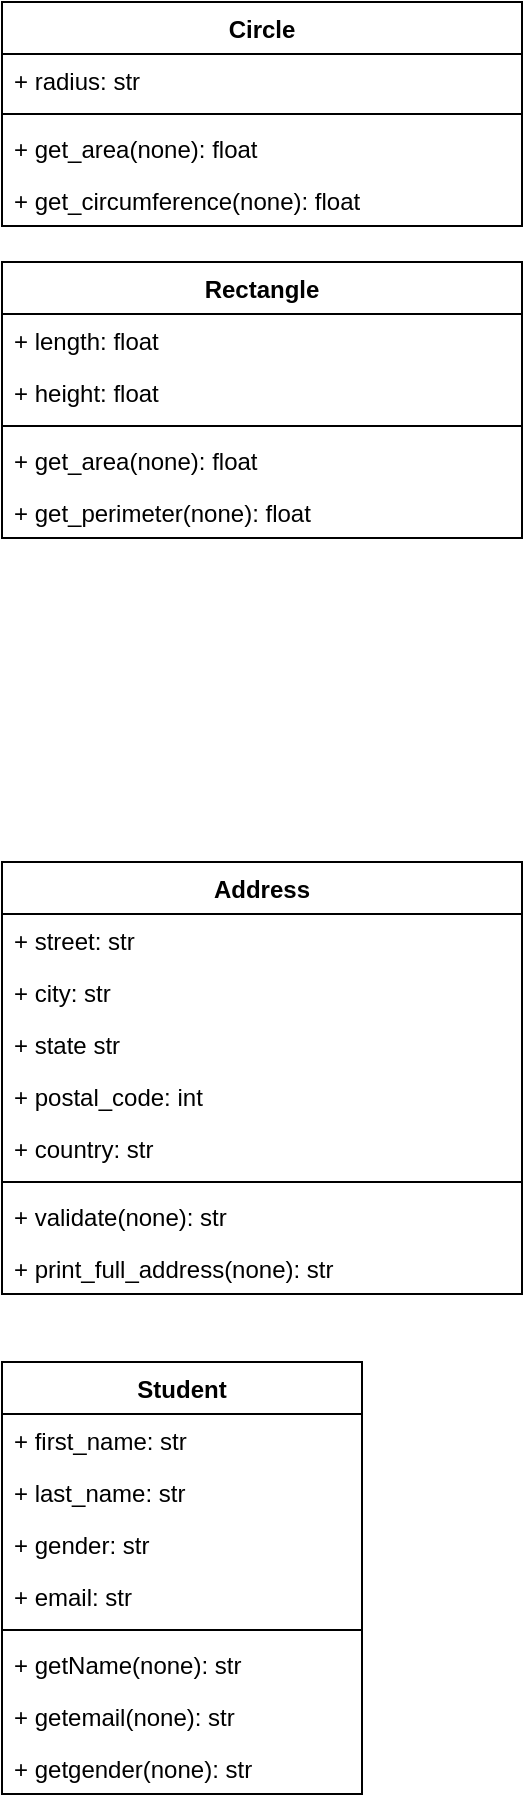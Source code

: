 <mxfile version="14.5.1" type="github">
  <diagram id="C5RBs43oDa-KdzZeNtuy" name="Page-1">
    <mxGraphModel dx="1408" dy="808" grid="1" gridSize="10" guides="1" tooltips="1" connect="1" arrows="1" fold="1" page="1" pageScale="1" pageWidth="827" pageHeight="1169" math="0" shadow="0">
      <root>
        <mxCell id="WIyWlLk6GJQsqaUBKTNV-0" />
        <mxCell id="WIyWlLk6GJQsqaUBKTNV-1" parent="WIyWlLk6GJQsqaUBKTNV-0" />
        <mxCell id="QCE50cmt4et3kZU7Q80q-0" value="Student" style="swimlane;fontStyle=1;align=center;verticalAlign=top;childLayout=stackLayout;horizontal=1;startSize=26;horizontalStack=0;resizeParent=1;resizeParentMax=0;resizeLast=0;collapsible=1;marginBottom=0;" vertex="1" parent="WIyWlLk6GJQsqaUBKTNV-1">
          <mxGeometry x="10" y="710" width="180" height="216" as="geometry" />
        </mxCell>
        <mxCell id="QCE50cmt4et3kZU7Q80q-1" value="+ first_name: str" style="text;strokeColor=none;fillColor=none;align=left;verticalAlign=top;spacingLeft=4;spacingRight=4;overflow=hidden;rotatable=0;points=[[0,0.5],[1,0.5]];portConstraint=eastwest;" vertex="1" parent="QCE50cmt4et3kZU7Q80q-0">
          <mxGeometry y="26" width="180" height="26" as="geometry" />
        </mxCell>
        <mxCell id="QCE50cmt4et3kZU7Q80q-7" value="+ last_name: str" style="text;strokeColor=none;fillColor=none;align=left;verticalAlign=top;spacingLeft=4;spacingRight=4;overflow=hidden;rotatable=0;points=[[0,0.5],[1,0.5]];portConstraint=eastwest;" vertex="1" parent="QCE50cmt4et3kZU7Q80q-0">
          <mxGeometry y="52" width="180" height="26" as="geometry" />
        </mxCell>
        <mxCell id="QCE50cmt4et3kZU7Q80q-8" value="+ gender: str" style="text;strokeColor=none;fillColor=none;align=left;verticalAlign=top;spacingLeft=4;spacingRight=4;overflow=hidden;rotatable=0;points=[[0,0.5],[1,0.5]];portConstraint=eastwest;" vertex="1" parent="QCE50cmt4et3kZU7Q80q-0">
          <mxGeometry y="78" width="180" height="26" as="geometry" />
        </mxCell>
        <mxCell id="QCE50cmt4et3kZU7Q80q-9" value="+ email: str" style="text;strokeColor=none;fillColor=none;align=left;verticalAlign=top;spacingLeft=4;spacingRight=4;overflow=hidden;rotatable=0;points=[[0,0.5],[1,0.5]];portConstraint=eastwest;" vertex="1" parent="QCE50cmt4et3kZU7Q80q-0">
          <mxGeometry y="104" width="180" height="26" as="geometry" />
        </mxCell>
        <mxCell id="QCE50cmt4et3kZU7Q80q-2" value="" style="line;strokeWidth=1;fillColor=none;align=left;verticalAlign=middle;spacingTop=-1;spacingLeft=3;spacingRight=3;rotatable=0;labelPosition=right;points=[];portConstraint=eastwest;" vertex="1" parent="QCE50cmt4et3kZU7Q80q-0">
          <mxGeometry y="130" width="180" height="8" as="geometry" />
        </mxCell>
        <mxCell id="QCE50cmt4et3kZU7Q80q-3" value="+ getName(none): str" style="text;strokeColor=none;fillColor=none;align=left;verticalAlign=top;spacingLeft=4;spacingRight=4;overflow=hidden;rotatable=0;points=[[0,0.5],[1,0.5]];portConstraint=eastwest;" vertex="1" parent="QCE50cmt4et3kZU7Q80q-0">
          <mxGeometry y="138" width="180" height="26" as="geometry" />
        </mxCell>
        <mxCell id="QCE50cmt4et3kZU7Q80q-10" value="+ getemail(none): str" style="text;strokeColor=none;fillColor=none;align=left;verticalAlign=top;spacingLeft=4;spacingRight=4;overflow=hidden;rotatable=0;points=[[0,0.5],[1,0.5]];portConstraint=eastwest;" vertex="1" parent="QCE50cmt4et3kZU7Q80q-0">
          <mxGeometry y="164" width="180" height="26" as="geometry" />
        </mxCell>
        <mxCell id="QCE50cmt4et3kZU7Q80q-12" value="+ getgender(none): str" style="text;strokeColor=none;fillColor=none;align=left;verticalAlign=top;spacingLeft=4;spacingRight=4;overflow=hidden;rotatable=0;points=[[0,0.5],[1,0.5]];portConstraint=eastwest;" vertex="1" parent="QCE50cmt4et3kZU7Q80q-0">
          <mxGeometry y="190" width="180" height="26" as="geometry" />
        </mxCell>
        <mxCell id="QCE50cmt4et3kZU7Q80q-13" value="Circle" style="swimlane;fontStyle=1;align=center;verticalAlign=top;childLayout=stackLayout;horizontal=1;startSize=26;horizontalStack=0;resizeParent=1;resizeParentMax=0;resizeLast=0;collapsible=1;marginBottom=0;shadow=0;" vertex="1" parent="WIyWlLk6GJQsqaUBKTNV-1">
          <mxGeometry x="10" y="30" width="260" height="112" as="geometry" />
        </mxCell>
        <mxCell id="QCE50cmt4et3kZU7Q80q-14" value="+ radius: str" style="text;strokeColor=none;fillColor=none;align=left;verticalAlign=top;spacingLeft=4;spacingRight=4;overflow=hidden;rotatable=0;points=[[0,0.5],[1,0.5]];portConstraint=eastwest;" vertex="1" parent="QCE50cmt4et3kZU7Q80q-13">
          <mxGeometry y="26" width="260" height="26" as="geometry" />
        </mxCell>
        <mxCell id="QCE50cmt4et3kZU7Q80q-15" value="" style="line;strokeWidth=1;fillColor=none;align=left;verticalAlign=middle;spacingTop=-1;spacingLeft=3;spacingRight=3;rotatable=0;labelPosition=right;points=[];portConstraint=eastwest;" vertex="1" parent="QCE50cmt4et3kZU7Q80q-13">
          <mxGeometry y="52" width="260" height="8" as="geometry" />
        </mxCell>
        <mxCell id="QCE50cmt4et3kZU7Q80q-16" value="+ get_area(none): float" style="text;strokeColor=none;fillColor=none;align=left;verticalAlign=top;spacingLeft=4;spacingRight=4;overflow=hidden;rotatable=0;points=[[0,0.5],[1,0.5]];portConstraint=eastwest;" vertex="1" parent="QCE50cmt4et3kZU7Q80q-13">
          <mxGeometry y="60" width="260" height="26" as="geometry" />
        </mxCell>
        <mxCell id="QCE50cmt4et3kZU7Q80q-17" value="+ get_circumference(none): float" style="text;strokeColor=none;fillColor=none;align=left;verticalAlign=top;spacingLeft=4;spacingRight=4;overflow=hidden;rotatable=0;points=[[0,0.5],[1,0.5]];portConstraint=eastwest;" vertex="1" parent="QCE50cmt4et3kZU7Q80q-13">
          <mxGeometry y="86" width="260" height="26" as="geometry" />
        </mxCell>
        <mxCell id="QCE50cmt4et3kZU7Q80q-18" value="Rectangle" style="swimlane;fontStyle=1;align=center;verticalAlign=top;childLayout=stackLayout;horizontal=1;startSize=26;horizontalStack=0;resizeParent=1;resizeParentMax=0;resizeLast=0;collapsible=1;marginBottom=0;shadow=0;" vertex="1" parent="WIyWlLk6GJQsqaUBKTNV-1">
          <mxGeometry x="10" y="160" width="260" height="138" as="geometry" />
        </mxCell>
        <mxCell id="QCE50cmt4et3kZU7Q80q-19" value="+ length: float" style="text;strokeColor=none;fillColor=none;align=left;verticalAlign=top;spacingLeft=4;spacingRight=4;overflow=hidden;rotatable=0;points=[[0,0.5],[1,0.5]];portConstraint=eastwest;" vertex="1" parent="QCE50cmt4et3kZU7Q80q-18">
          <mxGeometry y="26" width="260" height="26" as="geometry" />
        </mxCell>
        <mxCell id="QCE50cmt4et3kZU7Q80q-23" value="+ height: float" style="text;strokeColor=none;fillColor=none;align=left;verticalAlign=top;spacingLeft=4;spacingRight=4;overflow=hidden;rotatable=0;points=[[0,0.5],[1,0.5]];portConstraint=eastwest;" vertex="1" parent="QCE50cmt4et3kZU7Q80q-18">
          <mxGeometry y="52" width="260" height="26" as="geometry" />
        </mxCell>
        <mxCell id="QCE50cmt4et3kZU7Q80q-20" value="" style="line;strokeWidth=1;fillColor=none;align=left;verticalAlign=middle;spacingTop=-1;spacingLeft=3;spacingRight=3;rotatable=0;labelPosition=right;points=[];portConstraint=eastwest;" vertex="1" parent="QCE50cmt4et3kZU7Q80q-18">
          <mxGeometry y="78" width="260" height="8" as="geometry" />
        </mxCell>
        <mxCell id="QCE50cmt4et3kZU7Q80q-21" value="+ get_area(none): float" style="text;strokeColor=none;fillColor=none;align=left;verticalAlign=top;spacingLeft=4;spacingRight=4;overflow=hidden;rotatable=0;points=[[0,0.5],[1,0.5]];portConstraint=eastwest;" vertex="1" parent="QCE50cmt4et3kZU7Q80q-18">
          <mxGeometry y="86" width="260" height="26" as="geometry" />
        </mxCell>
        <mxCell id="QCE50cmt4et3kZU7Q80q-22" value="+ get_perimeter(none): float" style="text;strokeColor=none;fillColor=none;align=left;verticalAlign=top;spacingLeft=4;spacingRight=4;overflow=hidden;rotatable=0;points=[[0,0.5],[1,0.5]];portConstraint=eastwest;" vertex="1" parent="QCE50cmt4et3kZU7Q80q-18">
          <mxGeometry y="112" width="260" height="26" as="geometry" />
        </mxCell>
        <mxCell id="QCE50cmt4et3kZU7Q80q-24" value="Address" style="swimlane;fontStyle=1;align=center;verticalAlign=top;childLayout=stackLayout;horizontal=1;startSize=26;horizontalStack=0;resizeParent=1;resizeParentMax=0;resizeLast=0;collapsible=1;marginBottom=0;" vertex="1" parent="WIyWlLk6GJQsqaUBKTNV-1">
          <mxGeometry x="10" y="460" width="260" height="216" as="geometry" />
        </mxCell>
        <mxCell id="QCE50cmt4et3kZU7Q80q-25" value="+ street: str" style="text;strokeColor=none;fillColor=none;align=left;verticalAlign=top;spacingLeft=4;spacingRight=4;overflow=hidden;rotatable=0;points=[[0,0.5],[1,0.5]];portConstraint=eastwest;" vertex="1" parent="QCE50cmt4et3kZU7Q80q-24">
          <mxGeometry y="26" width="260" height="26" as="geometry" />
        </mxCell>
        <mxCell id="QCE50cmt4et3kZU7Q80q-26" value="+ city: str" style="text;strokeColor=none;fillColor=none;align=left;verticalAlign=top;spacingLeft=4;spacingRight=4;overflow=hidden;rotatable=0;points=[[0,0.5],[1,0.5]];portConstraint=eastwest;" vertex="1" parent="QCE50cmt4et3kZU7Q80q-24">
          <mxGeometry y="52" width="260" height="26" as="geometry" />
        </mxCell>
        <mxCell id="QCE50cmt4et3kZU7Q80q-27" value="+ state str" style="text;strokeColor=none;fillColor=none;align=left;verticalAlign=top;spacingLeft=4;spacingRight=4;overflow=hidden;rotatable=0;points=[[0,0.5],[1,0.5]];portConstraint=eastwest;" vertex="1" parent="QCE50cmt4et3kZU7Q80q-24">
          <mxGeometry y="78" width="260" height="26" as="geometry" />
        </mxCell>
        <mxCell id="QCE50cmt4et3kZU7Q80q-28" value="+ postal_code: int" style="text;strokeColor=none;fillColor=none;align=left;verticalAlign=top;spacingLeft=4;spacingRight=4;overflow=hidden;rotatable=0;points=[[0,0.5],[1,0.5]];portConstraint=eastwest;" vertex="1" parent="QCE50cmt4et3kZU7Q80q-24">
          <mxGeometry y="104" width="260" height="26" as="geometry" />
        </mxCell>
        <mxCell id="QCE50cmt4et3kZU7Q80q-33" value="+ country: str" style="text;strokeColor=none;fillColor=none;align=left;verticalAlign=top;spacingLeft=4;spacingRight=4;overflow=hidden;rotatable=0;points=[[0,0.5],[1,0.5]];portConstraint=eastwest;" vertex="1" parent="QCE50cmt4et3kZU7Q80q-24">
          <mxGeometry y="130" width="260" height="26" as="geometry" />
        </mxCell>
        <mxCell id="QCE50cmt4et3kZU7Q80q-29" value="" style="line;strokeWidth=1;fillColor=none;align=left;verticalAlign=middle;spacingTop=-1;spacingLeft=3;spacingRight=3;rotatable=0;labelPosition=right;points=[];portConstraint=eastwest;" vertex="1" parent="QCE50cmt4et3kZU7Q80q-24">
          <mxGeometry y="156" width="260" height="8" as="geometry" />
        </mxCell>
        <mxCell id="QCE50cmt4et3kZU7Q80q-30" value="+ validate(none): str" style="text;strokeColor=none;fillColor=none;align=left;verticalAlign=top;spacingLeft=4;spacingRight=4;overflow=hidden;rotatable=0;points=[[0,0.5],[1,0.5]];portConstraint=eastwest;" vertex="1" parent="QCE50cmt4et3kZU7Q80q-24">
          <mxGeometry y="164" width="260" height="26" as="geometry" />
        </mxCell>
        <mxCell id="QCE50cmt4et3kZU7Q80q-31" value="+ print_full_address(none): str" style="text;strokeColor=none;fillColor=none;align=left;verticalAlign=top;spacingLeft=4;spacingRight=4;overflow=hidden;rotatable=0;points=[[0,0.5],[1,0.5]];portConstraint=eastwest;" vertex="1" parent="QCE50cmt4et3kZU7Q80q-24">
          <mxGeometry y="190" width="260" height="26" as="geometry" />
        </mxCell>
      </root>
    </mxGraphModel>
  </diagram>
</mxfile>
